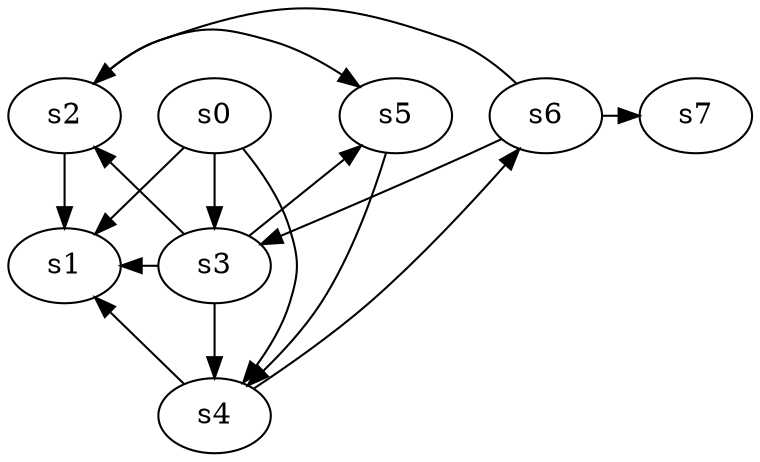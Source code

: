 digraph game_0747_complex_8 {
    s0 [name="s0", player=1, target=1];
    s1 [name="s1", player=1, target=1];
    s2 [name="s2", player=1];
    s3 [name="s3", player=0];
    s4 [name="s4", player=1, target=1];
    s5 [name="s5", player=1, target=1];
    s6 [name="s6", player=1, target=1];
    s7 [name="s7", player=1];

    s0 -> s1 [constraint="time % 2 == 1 || time % 4 == 3"];
    s0 -> s3;
    s0 -> s4 [constraint="time % 2 == 1 || time % 3 == 0"];
    s2 -> s1;
    s2 -> s5 [constraint="time == 4 || time == 5 || time == 13 || time == 14"];
    s3 -> s1 [constraint="time % 5 == 4 || time % 4 == 1"];
    s3 -> s2 [constraint="time % 7 == 1"];
    s3 -> s4;
    s3 -> s5 [constraint="time % 4 == 0 && time % 3 == 2"];
    s4 -> s1 [constraint="time % 5 == 1 || time % 5 == 4"];
    s4 -> s6 [constraint="time % 6 == 4"];
    s5 -> s4 [constraint="!(time % 5 == 1)"];
    s6 -> s2 [constraint="time % 2 == 1 || time % 5 == 1"];
    s6 -> s3 [constraint="time % 6 == 1"];
    s6 -> s7 [constraint="time % 6 == 1"];
}

